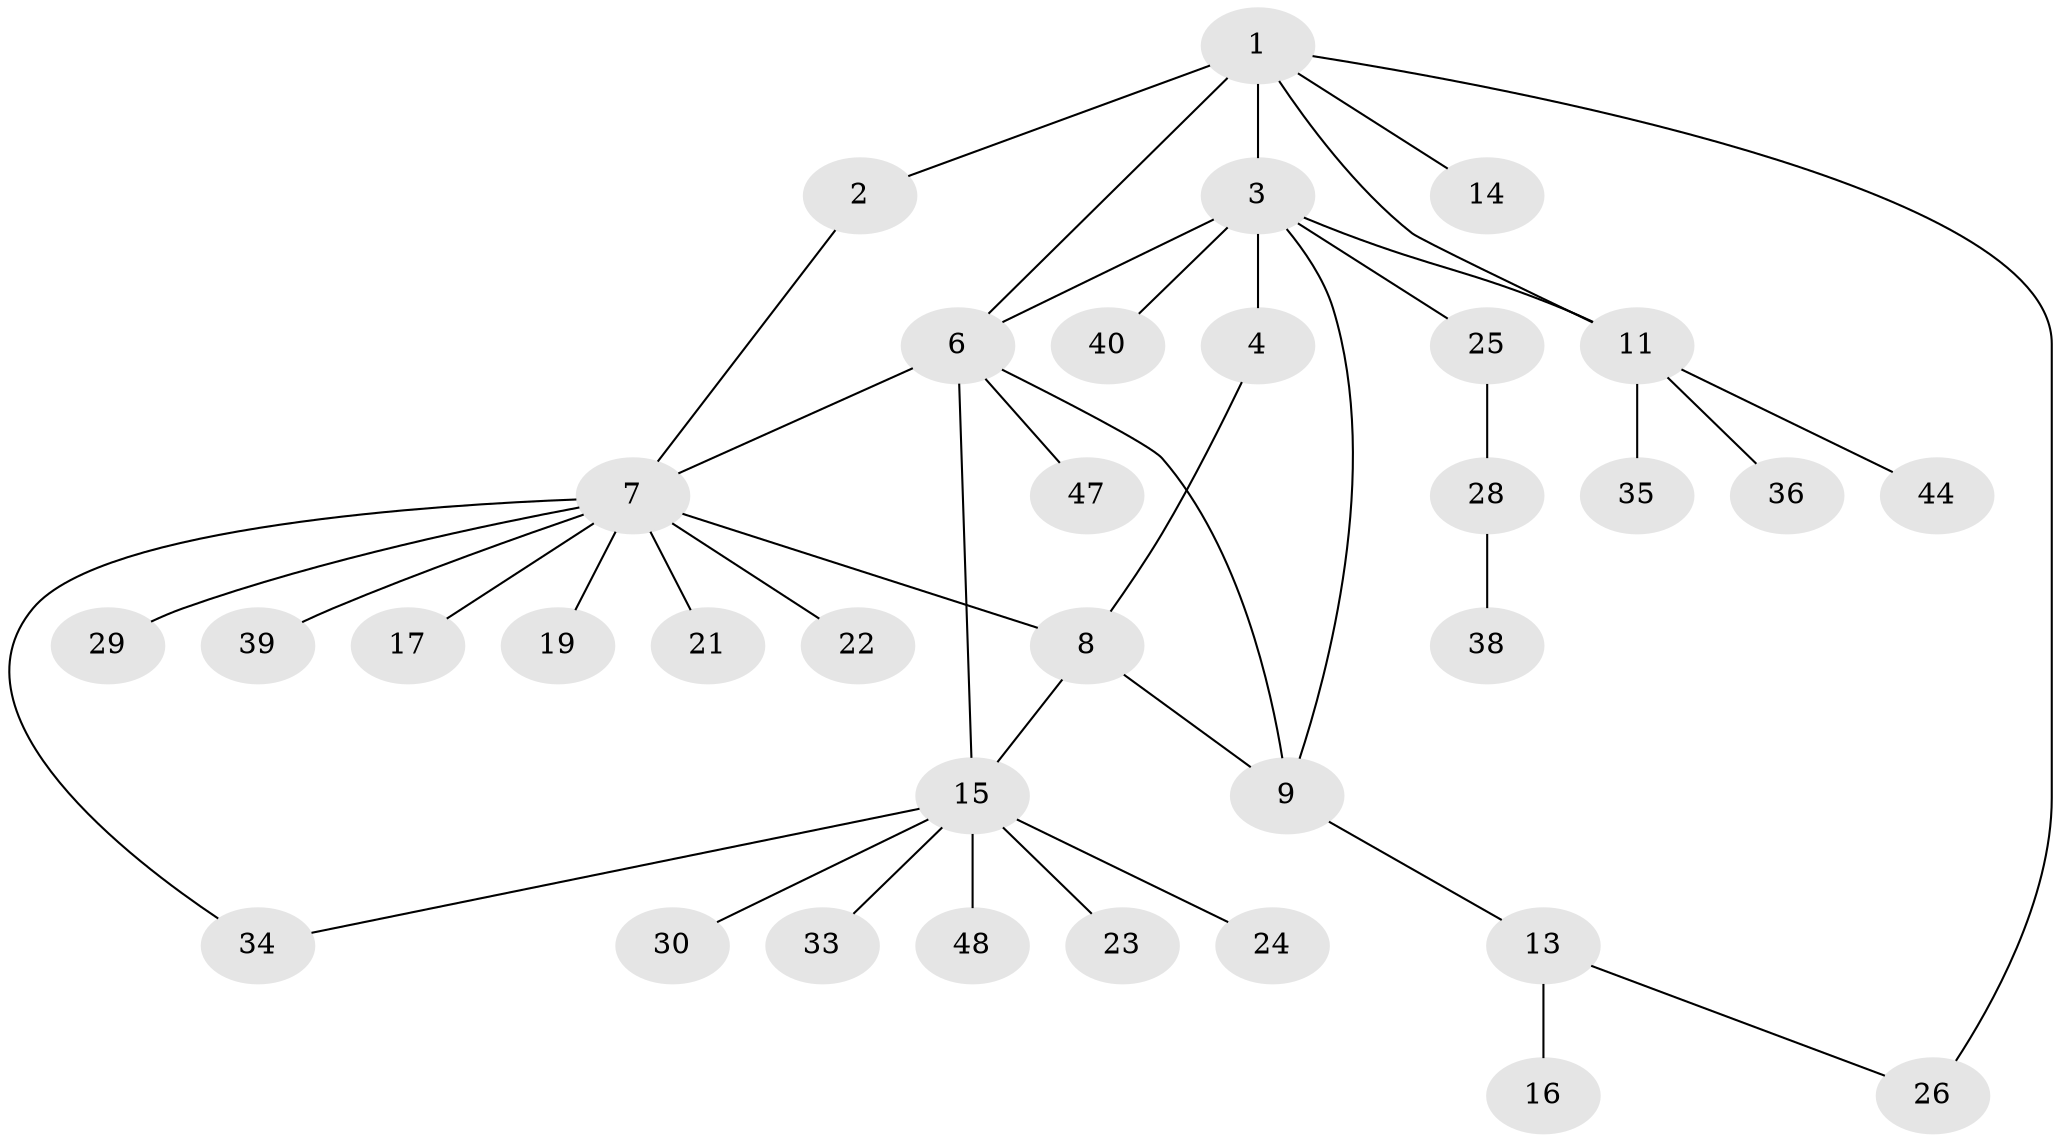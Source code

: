 // original degree distribution, {6: 0.061224489795918366, 2: 0.1836734693877551, 7: 0.04081632653061224, 3: 0.14285714285714285, 9: 0.02040816326530612, 4: 0.061224489795918366, 1: 0.4897959183673469}
// Generated by graph-tools (version 1.1) at 2025/42/03/06/25 10:42:15]
// undirected, 34 vertices, 42 edges
graph export_dot {
graph [start="1"]
  node [color=gray90,style=filled];
  1 [super="+5"];
  2;
  3 [super="+31"];
  4;
  6 [super="+10"];
  7 [super="+12"];
  8 [super="+46"];
  9;
  11 [super="+27"];
  13 [super="+20"];
  14;
  15 [super="+18"];
  16 [super="+32"];
  17;
  19;
  21;
  22;
  23;
  24;
  25 [super="+37"];
  26 [super="+41"];
  28 [super="+45"];
  29;
  30;
  33 [super="+43"];
  34;
  35 [super="+49"];
  36 [super="+42"];
  38;
  39;
  40;
  44;
  47;
  48;
  1 -- 2;
  1 -- 3;
  1 -- 11;
  1 -- 26;
  1 -- 6 [weight=2];
  1 -- 14;
  2 -- 7;
  3 -- 4;
  3 -- 6;
  3 -- 9;
  3 -- 25;
  3 -- 40;
  3 -- 11;
  4 -- 8;
  6 -- 7;
  6 -- 15;
  6 -- 47;
  6 -- 9;
  7 -- 8;
  7 -- 17;
  7 -- 19;
  7 -- 21;
  7 -- 34;
  7 -- 39;
  7 -- 29;
  7 -- 22;
  8 -- 9;
  8 -- 15;
  9 -- 13;
  11 -- 35;
  11 -- 36;
  11 -- 44;
  13 -- 16;
  13 -- 26;
  15 -- 34;
  15 -- 48;
  15 -- 33;
  15 -- 30;
  15 -- 23;
  15 -- 24;
  25 -- 28;
  28 -- 38;
}

